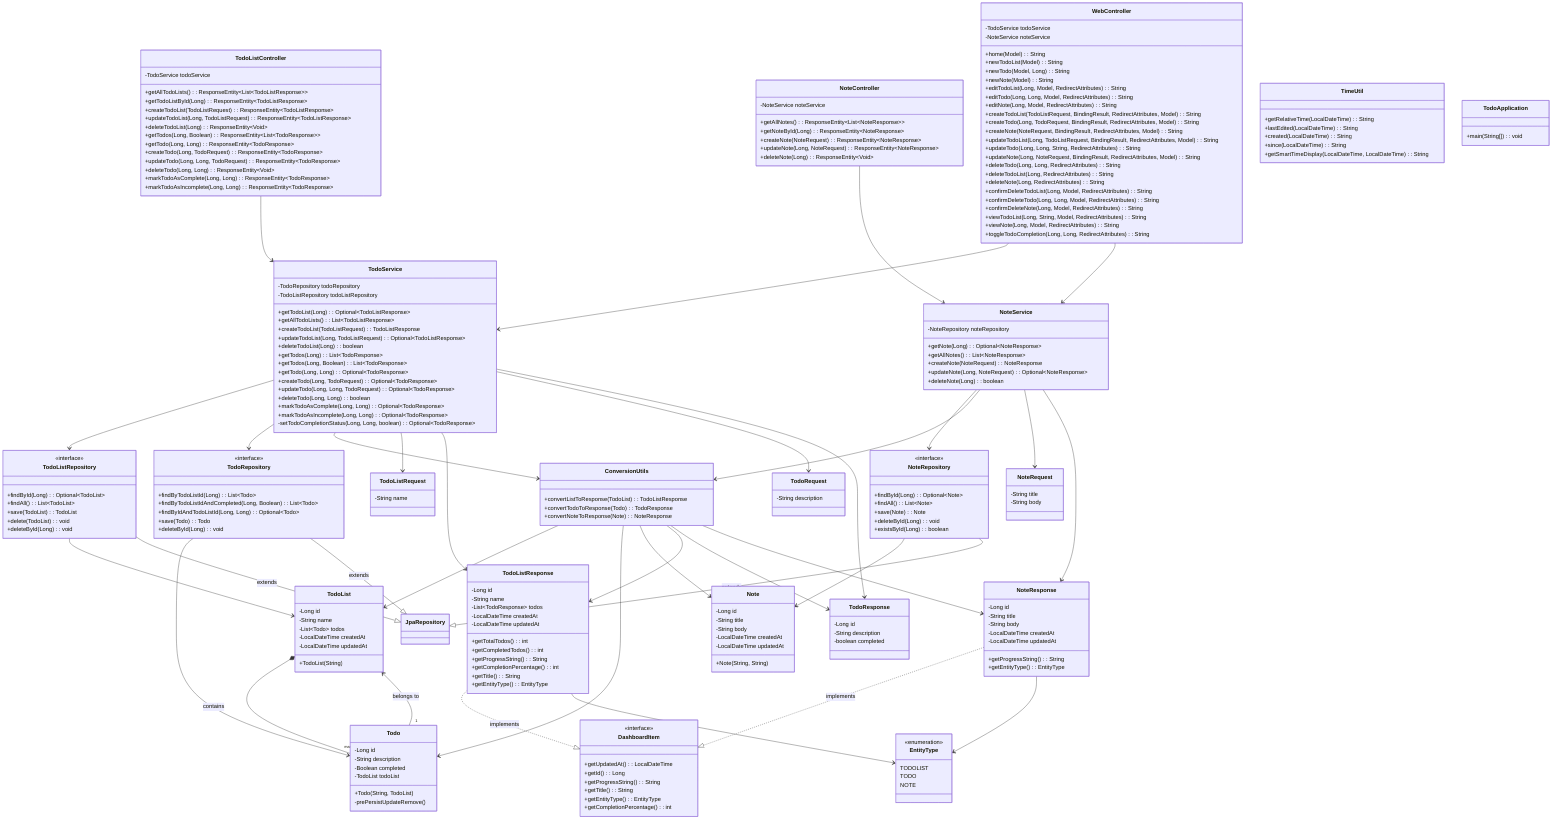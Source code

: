 classDiagram
%% Controllers
    class TodoListController {
        -TodoService todoService
        +getAllTodoLists(): ResponseEntity~List~TodoListResponse~~
        +getTodoListById(Long): ResponseEntity~TodoListResponse~
        +createTodoList(TodoListRequest): ResponseEntity~TodoListResponse~
        +updateTodoList(Long, TodoListRequest): ResponseEntity~TodoListResponse~
        +deleteTodoList(Long): ResponseEntity~Void~
        +getTodos(Long, Boolean): ResponseEntity~List~TodoResponse~~
        +getTodo(Long, Long): ResponseEntity~TodoResponse~
        +createTodo(Long, TodoRequest): ResponseEntity~TodoResponse~
        +updateTodo(Long, Long, TodoRequest): ResponseEntity~TodoResponse~
        +deleteTodo(Long, Long): ResponseEntity~Void~
        +markTodoAsComplete(Long, Long): ResponseEntity~TodoResponse~
        +markTodoAsIncomplete(Long, Long): ResponseEntity~TodoResponse~
    }

    class NoteController {
        -NoteService noteService
        +getAllNotes(): ResponseEntity~List~NoteResponse~~
        +getNoteById(Long): ResponseEntity~NoteResponse~
        +createNote(NoteRequest): ResponseEntity~NoteResponse~
        +updateNote(Long, NoteRequest): ResponseEntity~NoteResponse~
        +deleteNote(Long): ResponseEntity~Void~
    }

    class WebController {
        -TodoService todoService
        -NoteService noteService
        +home(Model): String
        +newTodoList(Model): String
        +newTodo(Model, Long): String
        +newNote(Model): String
        +editTodoList(Long, Model, RedirectAttributes): String
        +editTodo(Long, Long, Model, RedirectAttributes): String
        +editNote(Long, Model, RedirectAttributes): String
        +createTodoList(TodoListRequest, BindingResult, RedirectAttributes, Model): String
        +createTodo(Long, TodoRequest, BindingResult, RedirectAttributes, Model): String
        +createNote(NoteRequest, BindingResult, RedirectAttributes, Model): String
        +updateTodoList(Long, TodoListRequest, BindingResult, RedirectAttributes, Model): String
        +updateTodo(Long, Long, String, RedirectAttributes): String
        +updateNote(Long, NoteRequest, BindingResult, RedirectAttributes, Model): String
        +deleteTodo(Long, Long, RedirectAttributes): String
        +deleteTodoList(Long, RedirectAttributes): String
        +deleteNote(Long, RedirectAttributes): String
        +confirmDeleteTodoList(Long, Model, RedirectAttributes): String
        +confirmDeleteTodo(Long, Long, Model, RedirectAttributes): String
        +confirmDeleteNote(Long, Model, RedirectAttributes): String
        +viewTodoList(Long, String, Model, RedirectAttributes): String
        +viewNote(Long, Model, RedirectAttributes): String
        +toggleTodoCompletion(Long, Long, RedirectAttributes): String
    }

%% Services
    class TodoService {
        -TodoRepository todoRepository
        -TodoListRepository todoListRepository
        +getTodoList(Long): Optional~TodoListResponse~
        +getAllTodoLists(): List~TodoListResponse~
        +createTodoList(TodoListRequest): TodoListResponse
        +updateTodoList(Long, TodoListRequest): Optional~TodoListResponse~
        +deleteTodoList(Long): boolean
        +getTodos(Long): List~TodoResponse~
        +getTodos(Long, Boolean): List~TodoResponse~
        +getTodo(Long, Long): Optional~TodoResponse~
        +createTodo(Long, TodoRequest): Optional~TodoResponse~
        +updateTodo(Long, Long, TodoRequest): Optional~TodoResponse~
        +deleteTodo(Long, Long): boolean
        +markTodoAsComplete(Long, Long): Optional~TodoResponse~
        +markTodoAsIncomplete(Long, Long): Optional~TodoResponse~
        -setTodoCompletionStatus(Long, Long, boolean): Optional~TodoResponse~
    }

    class NoteService {
        -NoteRepository noteRepository
        +getNote(Long): Optional~NoteResponse~
        +getAllNotes(): List~NoteResponse~
        +createNote(NoteRequest): NoteResponse
        +updateNote(Long, NoteRequest): Optional~NoteResponse~
        +deleteNote(Long): boolean
    }

    class ConversionUtils {
        +convertListToResponse(TodoList): TodoListResponse
        +convertTodoToResponse(Todo): TodoResponse
        +convertNoteToResponse(Note): NoteResponse
    }

%% Entities
    class TodoList {
        -Long id
        -String name
        -List~Todo~ todos
        -LocalDateTime createdAt
        -LocalDateTime updatedAt
        +TodoList(String)
    }

    class Todo {
        -Long id
        -String description
        -Boolean completed
        -TodoList todoList
        +Todo(String, TodoList)
        -prePersistUpdateRemove()
    }

    class Note {
        -Long id
        -String title
        -String body
        -LocalDateTime createdAt
        -LocalDateTime updatedAt
        +Note(String, String)
    }

%% DTOs
    class TodoListRequest {
        -String name
    }

    class TodoListResponse {
        -Long id
        -String name
        -List~TodoResponse~ todos
        -LocalDateTime createdAt
        -LocalDateTime updatedAt
        +getTotalTodos(): int
        +getCompletedTodos(): int
        +getProgressString(): String
        +getCompletionPercentage(): int
        +getTitle(): String
        +getEntityType(): EntityType
    }

    class TodoRequest {
        -String description
    }

    class TodoResponse {
        -Long id
        -String description
        -boolean completed
    }

    class NoteRequest {
        -String title
        -String body
    }

    class NoteResponse {
        -Long id
        -String title
        -String body
        -LocalDateTime createdAt
        -LocalDateTime updatedAt
        +getProgressString(): String
        +getEntityType(): EntityType
    }

%% Interfaces
    class DashboardItem {
        <<interface>>
        +getUpdatedAt(): LocalDateTime
        +getId(): Long
        +getProgressString(): String
        +getTitle(): String
        +getEntityType(): EntityType
        +getCompletionPercentage(): int
    }

%% Repositories
    class TodoListRepository {
        <<interface>>
        +findById(Long): Optional~TodoList~
        +findAll(): List~TodoList~
        +save(TodoList): TodoList
        +delete(TodoList): void
        +deleteById(Long): void
    }

    class TodoRepository {
        <<interface>>
        +findByTodoListId(Long): List~Todo~
        +findByTodoListIdAndCompleted(Long, Boolean): List~Todo~
        +findByIdAndTodoListId(Long, Long): Optional~Todo~
        +save(Todo): Todo
        +deleteById(Long): void
    }

    class NoteRepository {
        <<interface>>
        +findById(Long): Optional~Note~
        +findAll(): List~Note~
        +save(Note): Note
        +deleteById(Long): void
        +existsById(Long): boolean
    }

%% Utilities
    class EntityType {
        <<enumeration>>
        TODOLIST
        TODO
        NOTE
    }

    class TimeUtil {
        +getRelativeTime(LocalDateTime): String
        +lastEdited(LocalDateTime): String
        +created(LocalDateTime): String
        +since(LocalDateTime): String
        +getSmartTimeDisplay(LocalDateTime, LocalDateTime): String
    }

    class TodoApplication {
        +main(String[]): void
    }

%% Relationships
    TodoListController --> TodoService
    NoteController --> NoteService
    WebController --> TodoService
    WebController --> NoteService

    TodoService --> TodoListRepository
    TodoService --> TodoRepository
    TodoService --> ConversionUtils
    NoteService --> NoteRepository
    NoteService --> ConversionUtils

    TodoListRepository --> TodoList
    TodoRepository --> Todo
    NoteRepository --> Note

    ConversionUtils --> TodoList
    ConversionUtils --> Todo
    ConversionUtils --> Note
    ConversionUtils --> TodoListResponse
    ConversionUtils --> TodoResponse
    ConversionUtils --> NoteResponse

    TodoList *-- "many" Todo : contains
    Todo "1" --> TodoList : belongs to

    TodoListResponse ..|> DashboardItem : implements
    NoteResponse ..|> DashboardItem : implements

    TodoListResponse --> EntityType
    NoteResponse --> EntityType

    TodoService --> TodoListRequest
    TodoService --> TodoListResponse
    TodoService --> TodoRequest
    TodoService --> TodoResponse
    NoteService --> NoteRequest
    NoteService --> NoteResponse

%% Spring Boot Framework Dependencies
    TodoListRepository --|> JpaRepository : extends
    TodoRepository --|> JpaRepository : extends
    NoteRepository --|> JpaRepository : extends